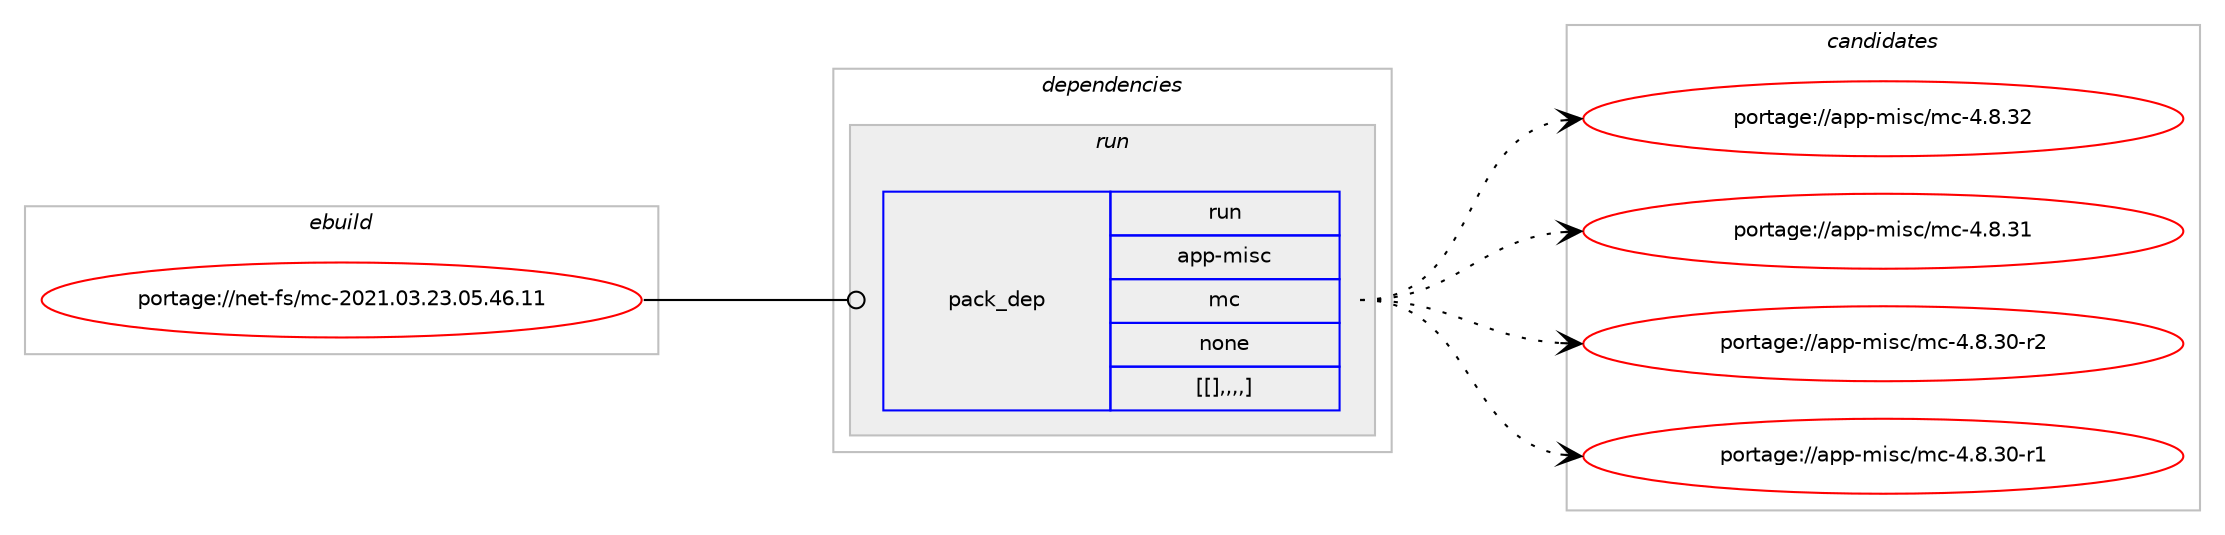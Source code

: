 digraph prolog {

# *************
# Graph options
# *************

newrank=true;
concentrate=true;
compound=true;
graph [rankdir=LR,fontname=Helvetica,fontsize=10,ranksep=1.5];#, ranksep=2.5, nodesep=0.2];
edge  [arrowhead=vee];
node  [fontname=Helvetica,fontsize=10];

# **********
# The ebuild
# **********

subgraph cluster_leftcol {
color=gray;
label=<<i>ebuild</i>>;
id [label="portage://net-fs/mc-2021.03.23.05.46.11", color=red, width=4, href="../net-fs/mc-2021.03.23.05.46.11.svg"];
}

# ****************
# The dependencies
# ****************

subgraph cluster_midcol {
color=gray;
label=<<i>dependencies</i>>;
subgraph cluster_compile {
fillcolor="#eeeeee";
style=filled;
label=<<i>compile</i>>;
}
subgraph cluster_compileandrun {
fillcolor="#eeeeee";
style=filled;
label=<<i>compile and run</i>>;
}
subgraph cluster_run {
fillcolor="#eeeeee";
style=filled;
label=<<i>run</i>>;
subgraph pack268678 {
dependency366457 [label=<<TABLE BORDER="0" CELLBORDER="1" CELLSPACING="0" CELLPADDING="4" WIDTH="220"><TR><TD ROWSPAN="6" CELLPADDING="30">pack_dep</TD></TR><TR><TD WIDTH="110">run</TD></TR><TR><TD>app-misc</TD></TR><TR><TD>mc</TD></TR><TR><TD>none</TD></TR><TR><TD>[[],,,,]</TD></TR></TABLE>>, shape=none, color=blue];
}
id:e -> dependency366457:w [weight=20,style="solid",arrowhead="odot"];
}
}

# **************
# The candidates
# **************

subgraph cluster_choices {
rank=same;
color=gray;
label=<<i>candidates</i>>;

subgraph choice268678 {
color=black;
nodesep=1;
choice971121124510910511599471099945524656465150 [label="portage://app-misc/mc-4.8.32", color=red, width=4,href="../app-misc/mc-4.8.32.svg"];
choice971121124510910511599471099945524656465149 [label="portage://app-misc/mc-4.8.31", color=red, width=4,href="../app-misc/mc-4.8.31.svg"];
choice9711211245109105115994710999455246564651484511450 [label="portage://app-misc/mc-4.8.30-r2", color=red, width=4,href="../app-misc/mc-4.8.30-r2.svg"];
choice9711211245109105115994710999455246564651484511449 [label="portage://app-misc/mc-4.8.30-r1", color=red, width=4,href="../app-misc/mc-4.8.30-r1.svg"];
dependency366457:e -> choice971121124510910511599471099945524656465150:w [style=dotted,weight="100"];
dependency366457:e -> choice971121124510910511599471099945524656465149:w [style=dotted,weight="100"];
dependency366457:e -> choice9711211245109105115994710999455246564651484511450:w [style=dotted,weight="100"];
dependency366457:e -> choice9711211245109105115994710999455246564651484511449:w [style=dotted,weight="100"];
}
}

}
